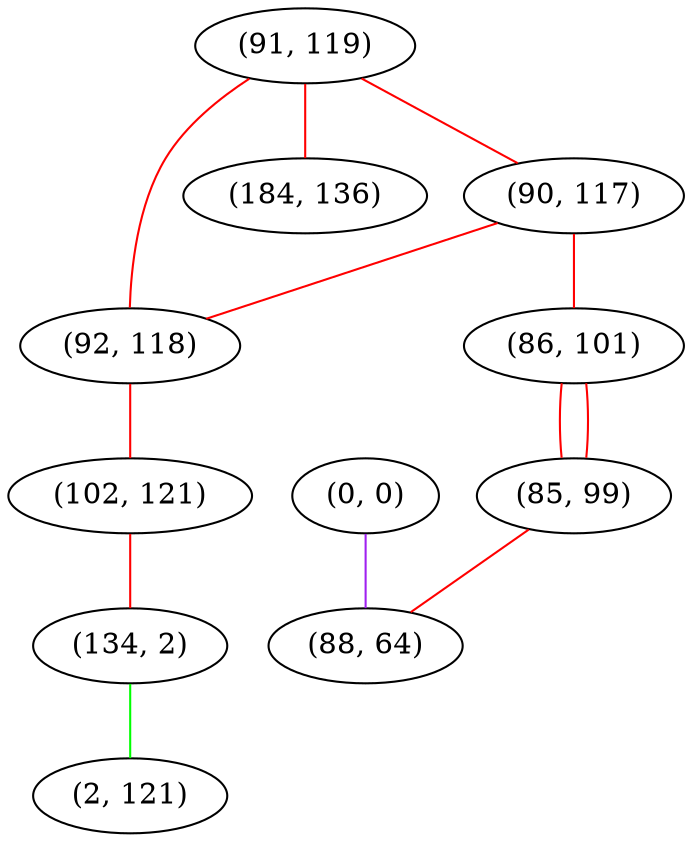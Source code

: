 graph "" {
"(91, 119)";
"(90, 117)";
"(184, 136)";
"(92, 118)";
"(86, 101)";
"(85, 99)";
"(102, 121)";
"(134, 2)";
"(2, 121)";
"(0, 0)";
"(88, 64)";
"(91, 119)" -- "(90, 117)"  [color=red, key=0, weight=1];
"(91, 119)" -- "(184, 136)"  [color=red, key=0, weight=1];
"(91, 119)" -- "(92, 118)"  [color=red, key=0, weight=1];
"(90, 117)" -- "(92, 118)"  [color=red, key=0, weight=1];
"(90, 117)" -- "(86, 101)"  [color=red, key=0, weight=1];
"(92, 118)" -- "(102, 121)"  [color=red, key=0, weight=1];
"(86, 101)" -- "(85, 99)"  [color=red, key=0, weight=1];
"(86, 101)" -- "(85, 99)"  [color=red, key=1, weight=1];
"(85, 99)" -- "(88, 64)"  [color=red, key=0, weight=1];
"(102, 121)" -- "(134, 2)"  [color=red, key=0, weight=1];
"(134, 2)" -- "(2, 121)"  [color=green, key=0, weight=2];
"(0, 0)" -- "(88, 64)"  [color=purple, key=0, weight=4];
}
